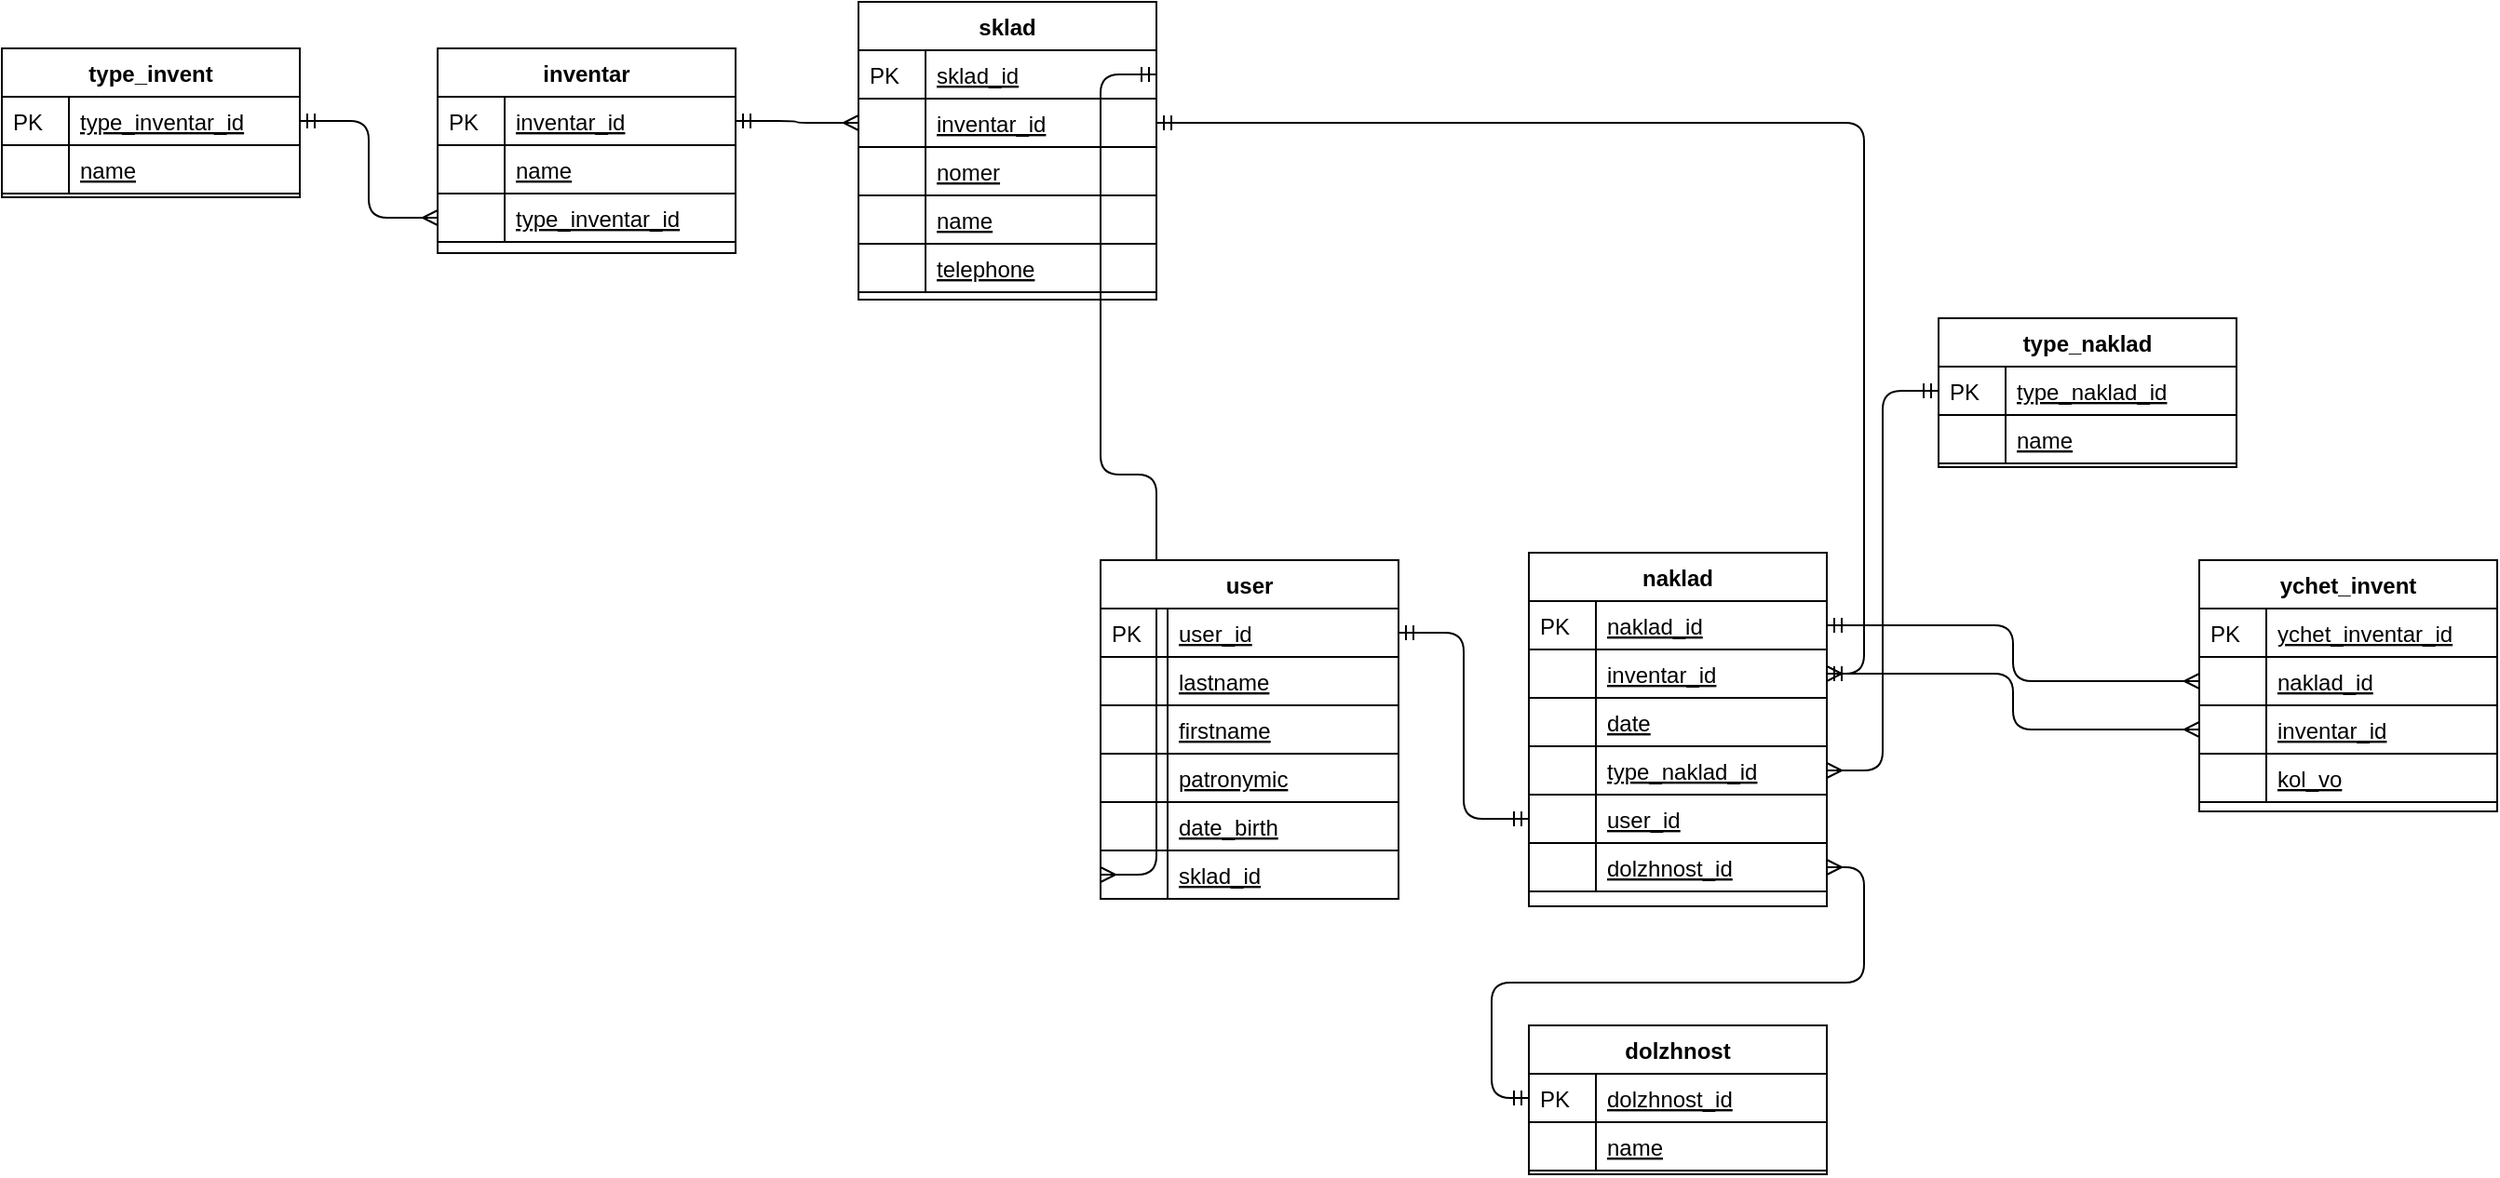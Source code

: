 <mxfile version="13.1.14" type="device"><diagram id="C5RBs43oDa-KdzZeNtuy" name="Page-1"><mxGraphModel dx="1422" dy="764" grid="1" gridSize="10" guides="1" tooltips="1" connect="1" arrows="1" fold="1" page="1" pageScale="1" pageWidth="827" pageHeight="1169" math="0" shadow="0"><root><mxCell id="WIyWlLk6GJQsqaUBKTNV-0"/><mxCell id="WIyWlLk6GJQsqaUBKTNV-1" parent="WIyWlLk6GJQsqaUBKTNV-0"/><mxCell id="49YVZ25wF4_8VZ5tIZLK-187" value="" style="edgeStyle=entityRelationEdgeStyle;fontSize=12;html=1;endArrow=ERmany;startArrow=ERmandOne;exitX=1;exitY=0.5;exitDx=0;exitDy=0;entryX=0;entryY=0.5;entryDx=0;entryDy=0;endFill=0;" edge="1" parent="WIyWlLk6GJQsqaUBKTNV-1" source="49YVZ25wF4_8VZ5tIZLK-17" target="49YVZ25wF4_8VZ5tIZLK-98"><mxGeometry width="100" height="100" relative="1" as="geometry"><mxPoint x="534" y="221" as="sourcePoint"/><mxPoint x="430" y="420" as="targetPoint"/></mxGeometry></mxCell><mxCell id="49YVZ25wF4_8VZ5tIZLK-188" style="edgeStyle=orthogonalEdgeStyle;rounded=1;orthogonalLoop=1;jettySize=auto;html=1;entryX=0;entryY=0.5;entryDx=0;entryDy=0;endArrow=ERmany;endFill=0;startArrow=ERmandOne;startFill=0;" edge="1" parent="WIyWlLk6GJQsqaUBKTNV-1" source="49YVZ25wF4_8VZ5tIZLK-46" target="49YVZ25wF4_8VZ5tIZLK-33"><mxGeometry relative="1" as="geometry"><mxPoint x="360" y="290" as="targetPoint"/></mxGeometry></mxCell><mxCell id="49YVZ25wF4_8VZ5tIZLK-16" value="sklad" style="swimlane;fontStyle=1;childLayout=stackLayout;horizontal=1;startSize=26;horizontalStack=0;resizeParent=1;resizeLast=0;collapsible=1;marginBottom=0;rounded=0;shadow=0;strokeWidth=1;" vertex="1" parent="WIyWlLk6GJQsqaUBKTNV-1"><mxGeometry x="480" y="150" width="160" height="160" as="geometry"><mxRectangle x="20" y="80" width="160" height="26" as="alternateBounds"/></mxGeometry></mxCell><mxCell id="49YVZ25wF4_8VZ5tIZLK-17" value="sklad_id" style="shape=partialRectangle;top=0;left=0;right=0;bottom=1;align=left;verticalAlign=top;fillColor=none;spacingLeft=40;spacingRight=4;overflow=hidden;rotatable=0;points=[[0,0.5],[1,0.5]];portConstraint=eastwest;dropTarget=0;rounded=0;shadow=0;strokeWidth=1;fontStyle=4" vertex="1" parent="49YVZ25wF4_8VZ5tIZLK-16"><mxGeometry y="26" width="160" height="26" as="geometry"/></mxCell><mxCell id="49YVZ25wF4_8VZ5tIZLK-18" value="PK" style="shape=partialRectangle;top=0;left=0;bottom=0;fillColor=none;align=left;verticalAlign=top;spacingLeft=4;spacingRight=4;overflow=hidden;rotatable=0;points=[];portConstraint=eastwest;part=1;" vertex="1" connectable="0" parent="49YVZ25wF4_8VZ5tIZLK-17"><mxGeometry width="36" height="26" as="geometry"/></mxCell><mxCell id="49YVZ25wF4_8VZ5tIZLK-33" value="inventar_id" style="shape=partialRectangle;top=0;left=0;right=0;bottom=1;align=left;verticalAlign=top;fillColor=none;spacingLeft=40;spacingRight=4;overflow=hidden;rotatable=0;points=[[0,0.5],[1,0.5]];portConstraint=eastwest;dropTarget=0;rounded=0;shadow=0;strokeWidth=1;fontStyle=4" vertex="1" parent="49YVZ25wF4_8VZ5tIZLK-16"><mxGeometry y="52" width="160" height="26" as="geometry"/></mxCell><mxCell id="49YVZ25wF4_8VZ5tIZLK-34" value="" style="shape=partialRectangle;top=0;left=0;bottom=0;fillColor=none;align=left;verticalAlign=top;spacingLeft=4;spacingRight=4;overflow=hidden;rotatable=0;points=[];portConstraint=eastwest;part=1;" vertex="1" connectable="0" parent="49YVZ25wF4_8VZ5tIZLK-33"><mxGeometry width="36" height="26" as="geometry"/></mxCell><mxCell id="49YVZ25wF4_8VZ5tIZLK-35" value="nomer" style="shape=partialRectangle;top=0;left=0;right=0;bottom=1;align=left;verticalAlign=top;fillColor=none;spacingLeft=40;spacingRight=4;overflow=hidden;rotatable=0;points=[[0,0.5],[1,0.5]];portConstraint=eastwest;dropTarget=0;rounded=0;shadow=0;strokeWidth=1;fontStyle=4" vertex="1" parent="49YVZ25wF4_8VZ5tIZLK-16"><mxGeometry y="78" width="160" height="26" as="geometry"/></mxCell><mxCell id="49YVZ25wF4_8VZ5tIZLK-36" value="" style="shape=partialRectangle;top=0;left=0;bottom=0;fillColor=none;align=left;verticalAlign=top;spacingLeft=4;spacingRight=4;overflow=hidden;rotatable=0;points=[];portConstraint=eastwest;part=1;" vertex="1" connectable="0" parent="49YVZ25wF4_8VZ5tIZLK-35"><mxGeometry width="36" height="26" as="geometry"/></mxCell><mxCell id="49YVZ25wF4_8VZ5tIZLK-37" value="name" style="shape=partialRectangle;top=0;left=0;right=0;bottom=1;align=left;verticalAlign=top;fillColor=none;spacingLeft=40;spacingRight=4;overflow=hidden;rotatable=0;points=[[0,0.5],[1,0.5]];portConstraint=eastwest;dropTarget=0;rounded=0;shadow=0;strokeWidth=1;fontStyle=4" vertex="1" parent="49YVZ25wF4_8VZ5tIZLK-16"><mxGeometry y="104" width="160" height="26" as="geometry"/></mxCell><mxCell id="49YVZ25wF4_8VZ5tIZLK-38" value="" style="shape=partialRectangle;top=0;left=0;bottom=0;fillColor=none;align=left;verticalAlign=top;spacingLeft=4;spacingRight=4;overflow=hidden;rotatable=0;points=[];portConstraint=eastwest;part=1;" vertex="1" connectable="0" parent="49YVZ25wF4_8VZ5tIZLK-37"><mxGeometry width="36" height="26" as="geometry"/></mxCell><mxCell id="49YVZ25wF4_8VZ5tIZLK-39" value="telephone" style="shape=partialRectangle;top=0;left=0;right=0;bottom=1;align=left;verticalAlign=top;fillColor=none;spacingLeft=40;spacingRight=4;overflow=hidden;rotatable=0;points=[[0,0.5],[1,0.5]];portConstraint=eastwest;dropTarget=0;rounded=0;shadow=0;strokeWidth=1;fontStyle=4" vertex="1" parent="49YVZ25wF4_8VZ5tIZLK-16"><mxGeometry y="130" width="160" height="26" as="geometry"/></mxCell><mxCell id="49YVZ25wF4_8VZ5tIZLK-40" value="" style="shape=partialRectangle;top=0;left=0;bottom=0;fillColor=none;align=left;verticalAlign=top;spacingLeft=4;spacingRight=4;overflow=hidden;rotatable=0;points=[];portConstraint=eastwest;part=1;" vertex="1" connectable="0" parent="49YVZ25wF4_8VZ5tIZLK-39"><mxGeometry width="36" height="26" as="geometry"/></mxCell><mxCell id="49YVZ25wF4_8VZ5tIZLK-86" value="user" style="swimlane;fontStyle=1;childLayout=stackLayout;horizontal=1;startSize=26;horizontalStack=0;resizeParent=1;resizeLast=0;collapsible=1;marginBottom=0;rounded=0;shadow=0;strokeWidth=1;" vertex="1" parent="WIyWlLk6GJQsqaUBKTNV-1"><mxGeometry x="610" y="450" width="160" height="182" as="geometry"><mxRectangle x="20" y="80" width="160" height="26" as="alternateBounds"/></mxGeometry></mxCell><mxCell id="49YVZ25wF4_8VZ5tIZLK-87" value="user_id" style="shape=partialRectangle;top=0;left=0;right=0;bottom=1;align=left;verticalAlign=top;fillColor=none;spacingLeft=40;spacingRight=4;overflow=hidden;rotatable=0;points=[[0,0.5],[1,0.5]];portConstraint=eastwest;dropTarget=0;rounded=0;shadow=0;strokeWidth=1;fontStyle=4" vertex="1" parent="49YVZ25wF4_8VZ5tIZLK-86"><mxGeometry y="26" width="160" height="26" as="geometry"/></mxCell><mxCell id="49YVZ25wF4_8VZ5tIZLK-88" value="PK" style="shape=partialRectangle;top=0;left=0;bottom=0;fillColor=none;align=left;verticalAlign=top;spacingLeft=4;spacingRight=4;overflow=hidden;rotatable=0;points=[];portConstraint=eastwest;part=1;" vertex="1" connectable="0" parent="49YVZ25wF4_8VZ5tIZLK-87"><mxGeometry width="36" height="26" as="geometry"/></mxCell><mxCell id="49YVZ25wF4_8VZ5tIZLK-89" value="lastname" style="shape=partialRectangle;top=0;left=0;right=0;bottom=1;align=left;verticalAlign=top;fillColor=none;spacingLeft=40;spacingRight=4;overflow=hidden;rotatable=0;points=[[0,0.5],[1,0.5]];portConstraint=eastwest;dropTarget=0;rounded=0;shadow=0;strokeWidth=1;fontStyle=4" vertex="1" parent="49YVZ25wF4_8VZ5tIZLK-86"><mxGeometry y="52" width="160" height="26" as="geometry"/></mxCell><mxCell id="49YVZ25wF4_8VZ5tIZLK-90" value="" style="shape=partialRectangle;top=0;left=0;bottom=0;fillColor=none;align=left;verticalAlign=top;spacingLeft=4;spacingRight=4;overflow=hidden;rotatable=0;points=[];portConstraint=eastwest;part=1;" vertex="1" connectable="0" parent="49YVZ25wF4_8VZ5tIZLK-89"><mxGeometry width="36" height="26" as="geometry"/></mxCell><mxCell id="49YVZ25wF4_8VZ5tIZLK-91" value="firstname" style="shape=partialRectangle;top=0;left=0;right=0;bottom=1;align=left;verticalAlign=top;fillColor=none;spacingLeft=40;spacingRight=4;overflow=hidden;rotatable=0;points=[[0,0.5],[1,0.5]];portConstraint=eastwest;dropTarget=0;rounded=0;shadow=0;strokeWidth=1;fontStyle=4" vertex="1" parent="49YVZ25wF4_8VZ5tIZLK-86"><mxGeometry y="78" width="160" height="26" as="geometry"/></mxCell><mxCell id="49YVZ25wF4_8VZ5tIZLK-92" value="" style="shape=partialRectangle;top=0;left=0;bottom=0;fillColor=none;align=left;verticalAlign=top;spacingLeft=4;spacingRight=4;overflow=hidden;rotatable=0;points=[];portConstraint=eastwest;part=1;" vertex="1" connectable="0" parent="49YVZ25wF4_8VZ5tIZLK-91"><mxGeometry width="36" height="26" as="geometry"/></mxCell><mxCell id="49YVZ25wF4_8VZ5tIZLK-93" value="patronymic" style="shape=partialRectangle;top=0;left=0;right=0;bottom=1;align=left;verticalAlign=top;fillColor=none;spacingLeft=40;spacingRight=4;overflow=hidden;rotatable=0;points=[[0,0.5],[1,0.5]];portConstraint=eastwest;dropTarget=0;rounded=0;shadow=0;strokeWidth=1;fontStyle=4" vertex="1" parent="49YVZ25wF4_8VZ5tIZLK-86"><mxGeometry y="104" width="160" height="26" as="geometry"/></mxCell><mxCell id="49YVZ25wF4_8VZ5tIZLK-94" value="" style="shape=partialRectangle;top=0;left=0;bottom=0;fillColor=none;align=left;verticalAlign=top;spacingLeft=4;spacingRight=4;overflow=hidden;rotatable=0;points=[];portConstraint=eastwest;part=1;" vertex="1" connectable="0" parent="49YVZ25wF4_8VZ5tIZLK-93"><mxGeometry width="36" height="26" as="geometry"/></mxCell><mxCell id="49YVZ25wF4_8VZ5tIZLK-95" value="date_birth" style="shape=partialRectangle;top=0;left=0;right=0;bottom=1;align=left;verticalAlign=top;fillColor=none;spacingLeft=40;spacingRight=4;overflow=hidden;rotatable=0;points=[[0,0.5],[1,0.5]];portConstraint=eastwest;dropTarget=0;rounded=0;shadow=0;strokeWidth=1;fontStyle=4" vertex="1" parent="49YVZ25wF4_8VZ5tIZLK-86"><mxGeometry y="130" width="160" height="26" as="geometry"/></mxCell><mxCell id="49YVZ25wF4_8VZ5tIZLK-96" value="" style="shape=partialRectangle;top=0;left=0;bottom=0;fillColor=none;align=left;verticalAlign=top;spacingLeft=4;spacingRight=4;overflow=hidden;rotatable=0;points=[];portConstraint=eastwest;part=1;" vertex="1" connectable="0" parent="49YVZ25wF4_8VZ5tIZLK-95"><mxGeometry width="36" height="26" as="geometry"/></mxCell><mxCell id="49YVZ25wF4_8VZ5tIZLK-98" value="sklad_id" style="shape=partialRectangle;top=0;left=0;right=0;bottom=1;align=left;verticalAlign=top;fillColor=none;spacingLeft=40;spacingRight=4;overflow=hidden;rotatable=0;points=[[0,0.5],[1,0.5]];portConstraint=eastwest;dropTarget=0;rounded=0;shadow=0;strokeWidth=1;fontStyle=4" vertex="1" parent="49YVZ25wF4_8VZ5tIZLK-86"><mxGeometry y="156" width="160" height="26" as="geometry"/></mxCell><mxCell id="49YVZ25wF4_8VZ5tIZLK-99" value="" style="shape=partialRectangle;top=0;left=0;bottom=0;fillColor=none;align=left;verticalAlign=top;spacingLeft=4;spacingRight=4;overflow=hidden;rotatable=0;points=[];portConstraint=eastwest;part=1;" vertex="1" connectable="0" parent="49YVZ25wF4_8VZ5tIZLK-98"><mxGeometry width="36" height="26" as="geometry"/></mxCell><mxCell id="49YVZ25wF4_8VZ5tIZLK-45" value="inventar" style="swimlane;fontStyle=1;childLayout=stackLayout;horizontal=1;startSize=26;horizontalStack=0;resizeParent=1;resizeLast=0;collapsible=1;marginBottom=0;rounded=0;shadow=0;strokeWidth=1;" vertex="1" parent="WIyWlLk6GJQsqaUBKTNV-1"><mxGeometry x="254" y="175" width="160" height="110" as="geometry"><mxRectangle x="20" y="80" width="160" height="26" as="alternateBounds"/></mxGeometry></mxCell><mxCell id="49YVZ25wF4_8VZ5tIZLK-46" value="inventar_id" style="shape=partialRectangle;top=0;left=0;right=0;bottom=1;align=left;verticalAlign=top;fillColor=none;spacingLeft=40;spacingRight=4;overflow=hidden;rotatable=0;points=[[0,0.5],[1,0.5]];portConstraint=eastwest;dropTarget=0;rounded=0;shadow=0;strokeWidth=1;fontStyle=4" vertex="1" parent="49YVZ25wF4_8VZ5tIZLK-45"><mxGeometry y="26" width="160" height="26" as="geometry"/></mxCell><mxCell id="49YVZ25wF4_8VZ5tIZLK-47" value="PK" style="shape=partialRectangle;top=0;left=0;bottom=0;fillColor=none;align=left;verticalAlign=top;spacingLeft=4;spacingRight=4;overflow=hidden;rotatable=0;points=[];portConstraint=eastwest;part=1;" vertex="1" connectable="0" parent="49YVZ25wF4_8VZ5tIZLK-46"><mxGeometry width="36" height="26" as="geometry"/></mxCell><mxCell id="49YVZ25wF4_8VZ5tIZLK-48" value="name" style="shape=partialRectangle;top=0;left=0;right=0;bottom=1;align=left;verticalAlign=top;fillColor=none;spacingLeft=40;spacingRight=4;overflow=hidden;rotatable=0;points=[[0,0.5],[1,0.5]];portConstraint=eastwest;dropTarget=0;rounded=0;shadow=0;strokeWidth=1;fontStyle=4" vertex="1" parent="49YVZ25wF4_8VZ5tIZLK-45"><mxGeometry y="52" width="160" height="26" as="geometry"/></mxCell><mxCell id="49YVZ25wF4_8VZ5tIZLK-49" value="" style="shape=partialRectangle;top=0;left=0;bottom=0;fillColor=none;align=left;verticalAlign=top;spacingLeft=4;spacingRight=4;overflow=hidden;rotatable=0;points=[];portConstraint=eastwest;part=1;" vertex="1" connectable="0" parent="49YVZ25wF4_8VZ5tIZLK-48"><mxGeometry width="36" height="26" as="geometry"/></mxCell><mxCell id="49YVZ25wF4_8VZ5tIZLK-50" value="type_inventar_id" style="shape=partialRectangle;top=0;left=0;right=0;bottom=1;align=left;verticalAlign=top;fillColor=none;spacingLeft=40;spacingRight=4;overflow=hidden;rotatable=0;points=[[0,0.5],[1,0.5]];portConstraint=eastwest;dropTarget=0;rounded=0;shadow=0;strokeWidth=1;fontStyle=4" vertex="1" parent="49YVZ25wF4_8VZ5tIZLK-45"><mxGeometry y="78" width="160" height="26" as="geometry"/></mxCell><mxCell id="49YVZ25wF4_8VZ5tIZLK-51" value="" style="shape=partialRectangle;top=0;left=0;bottom=0;fillColor=none;align=left;verticalAlign=top;spacingLeft=4;spacingRight=4;overflow=hidden;rotatable=0;points=[];portConstraint=eastwest;part=1;" vertex="1" connectable="0" parent="49YVZ25wF4_8VZ5tIZLK-50"><mxGeometry width="36" height="26" as="geometry"/></mxCell><mxCell id="49YVZ25wF4_8VZ5tIZLK-173" value="type_invent" style="swimlane;fontStyle=1;childLayout=stackLayout;horizontal=1;startSize=26;horizontalStack=0;resizeParent=1;resizeLast=0;collapsible=1;marginBottom=0;rounded=0;shadow=0;strokeWidth=1;" vertex="1" parent="WIyWlLk6GJQsqaUBKTNV-1"><mxGeometry x="20" y="175" width="160" height="80" as="geometry"><mxRectangle x="20" y="80" width="160" height="26" as="alternateBounds"/></mxGeometry></mxCell><mxCell id="49YVZ25wF4_8VZ5tIZLK-174" value="type_inventar_id" style="shape=partialRectangle;top=0;left=0;right=0;bottom=1;align=left;verticalAlign=top;fillColor=none;spacingLeft=40;spacingRight=4;overflow=hidden;rotatable=0;points=[[0,0.5],[1,0.5]];portConstraint=eastwest;dropTarget=0;rounded=0;shadow=0;strokeWidth=1;fontStyle=4" vertex="1" parent="49YVZ25wF4_8VZ5tIZLK-173"><mxGeometry y="26" width="160" height="26" as="geometry"/></mxCell><mxCell id="49YVZ25wF4_8VZ5tIZLK-175" value="PK" style="shape=partialRectangle;top=0;left=0;bottom=0;fillColor=none;align=left;verticalAlign=top;spacingLeft=4;spacingRight=4;overflow=hidden;rotatable=0;points=[];portConstraint=eastwest;part=1;" vertex="1" connectable="0" parent="49YVZ25wF4_8VZ5tIZLK-174"><mxGeometry width="36" height="26" as="geometry"/></mxCell><mxCell id="49YVZ25wF4_8VZ5tIZLK-176" value="name" style="shape=partialRectangle;top=0;left=0;right=0;bottom=1;align=left;verticalAlign=top;fillColor=none;spacingLeft=40;spacingRight=4;overflow=hidden;rotatable=0;points=[[0,0.5],[1,0.5]];portConstraint=eastwest;dropTarget=0;rounded=0;shadow=0;strokeWidth=1;fontStyle=4" vertex="1" parent="49YVZ25wF4_8VZ5tIZLK-173"><mxGeometry y="52" width="160" height="26" as="geometry"/></mxCell><mxCell id="49YVZ25wF4_8VZ5tIZLK-177" value="" style="shape=partialRectangle;top=0;left=0;bottom=0;fillColor=none;align=left;verticalAlign=top;spacingLeft=4;spacingRight=4;overflow=hidden;rotatable=0;points=[];portConstraint=eastwest;part=1;" vertex="1" connectable="0" parent="49YVZ25wF4_8VZ5tIZLK-176"><mxGeometry width="36" height="26" as="geometry"/></mxCell><mxCell id="49YVZ25wF4_8VZ5tIZLK-191" style="edgeStyle=orthogonalEdgeStyle;rounded=1;orthogonalLoop=1;jettySize=auto;html=1;exitX=1;exitY=0.5;exitDx=0;exitDy=0;entryX=0;entryY=0.5;entryDx=0;entryDy=0;startArrow=ERmandOne;startFill=0;endArrow=ERmany;endFill=0;" edge="1" parent="WIyWlLk6GJQsqaUBKTNV-1" source="49YVZ25wF4_8VZ5tIZLK-174" target="49YVZ25wF4_8VZ5tIZLK-50"><mxGeometry relative="1" as="geometry"/></mxCell><mxCell id="49YVZ25wF4_8VZ5tIZLK-126" value="naklad" style="swimlane;fontStyle=1;childLayout=stackLayout;horizontal=1;startSize=26;horizontalStack=0;resizeParent=1;resizeLast=0;collapsible=1;marginBottom=0;rounded=0;shadow=0;strokeWidth=1;" vertex="1" parent="WIyWlLk6GJQsqaUBKTNV-1"><mxGeometry x="840" y="446" width="160" height="190" as="geometry"><mxRectangle x="20" y="80" width="160" height="26" as="alternateBounds"/></mxGeometry></mxCell><mxCell id="49YVZ25wF4_8VZ5tIZLK-127" value="naklad_id" style="shape=partialRectangle;top=0;left=0;right=0;bottom=1;align=left;verticalAlign=top;fillColor=none;spacingLeft=40;spacingRight=4;overflow=hidden;rotatable=0;points=[[0,0.5],[1,0.5]];portConstraint=eastwest;dropTarget=0;rounded=0;shadow=0;strokeWidth=1;fontStyle=4" vertex="1" parent="49YVZ25wF4_8VZ5tIZLK-126"><mxGeometry y="26" width="160" height="26" as="geometry"/></mxCell><mxCell id="49YVZ25wF4_8VZ5tIZLK-128" value="PK" style="shape=partialRectangle;top=0;left=0;bottom=0;fillColor=none;align=left;verticalAlign=top;spacingLeft=4;spacingRight=4;overflow=hidden;rotatable=0;points=[];portConstraint=eastwest;part=1;" vertex="1" connectable="0" parent="49YVZ25wF4_8VZ5tIZLK-127"><mxGeometry width="36" height="26" as="geometry"/></mxCell><mxCell id="49YVZ25wF4_8VZ5tIZLK-129" value="inventar_id" style="shape=partialRectangle;top=0;left=0;right=0;bottom=1;align=left;verticalAlign=top;fillColor=none;spacingLeft=40;spacingRight=4;overflow=hidden;rotatable=0;points=[[0,0.5],[1,0.5]];portConstraint=eastwest;dropTarget=0;rounded=0;shadow=0;strokeWidth=1;fontStyle=4" vertex="1" parent="49YVZ25wF4_8VZ5tIZLK-126"><mxGeometry y="52" width="160" height="26" as="geometry"/></mxCell><mxCell id="49YVZ25wF4_8VZ5tIZLK-130" value="" style="shape=partialRectangle;top=0;left=0;bottom=0;fillColor=none;align=left;verticalAlign=top;spacingLeft=4;spacingRight=4;overflow=hidden;rotatable=0;points=[];portConstraint=eastwest;part=1;" vertex="1" connectable="0" parent="49YVZ25wF4_8VZ5tIZLK-129"><mxGeometry width="36" height="26" as="geometry"/></mxCell><mxCell id="49YVZ25wF4_8VZ5tIZLK-131" value="date" style="shape=partialRectangle;top=0;left=0;right=0;bottom=1;align=left;verticalAlign=top;fillColor=none;spacingLeft=40;spacingRight=4;overflow=hidden;rotatable=0;points=[[0,0.5],[1,0.5]];portConstraint=eastwest;dropTarget=0;rounded=0;shadow=0;strokeWidth=1;fontStyle=4" vertex="1" parent="49YVZ25wF4_8VZ5tIZLK-126"><mxGeometry y="78" width="160" height="26" as="geometry"/></mxCell><mxCell id="49YVZ25wF4_8VZ5tIZLK-132" value="" style="shape=partialRectangle;top=0;left=0;bottom=0;fillColor=none;align=left;verticalAlign=top;spacingLeft=4;spacingRight=4;overflow=hidden;rotatable=0;points=[];portConstraint=eastwest;part=1;" vertex="1" connectable="0" parent="49YVZ25wF4_8VZ5tIZLK-131"><mxGeometry width="36" height="26" as="geometry"/></mxCell><mxCell id="49YVZ25wF4_8VZ5tIZLK-133" value="type_naklad_id" style="shape=partialRectangle;top=0;left=0;right=0;bottom=1;align=left;verticalAlign=top;fillColor=none;spacingLeft=40;spacingRight=4;overflow=hidden;rotatable=0;points=[[0,0.5],[1,0.5]];portConstraint=eastwest;dropTarget=0;rounded=0;shadow=0;strokeWidth=1;fontStyle=4" vertex="1" parent="49YVZ25wF4_8VZ5tIZLK-126"><mxGeometry y="104" width="160" height="26" as="geometry"/></mxCell><mxCell id="49YVZ25wF4_8VZ5tIZLK-134" value="" style="shape=partialRectangle;top=0;left=0;bottom=0;fillColor=none;align=left;verticalAlign=top;spacingLeft=4;spacingRight=4;overflow=hidden;rotatable=0;points=[];portConstraint=eastwest;part=1;" vertex="1" connectable="0" parent="49YVZ25wF4_8VZ5tIZLK-133"><mxGeometry width="36" height="26" as="geometry"/></mxCell><mxCell id="49YVZ25wF4_8VZ5tIZLK-135" value="user_id" style="shape=partialRectangle;top=0;left=0;right=0;bottom=1;align=left;verticalAlign=top;fillColor=none;spacingLeft=40;spacingRight=4;overflow=hidden;rotatable=0;points=[[0,0.5],[1,0.5]];portConstraint=eastwest;dropTarget=0;rounded=0;shadow=0;strokeWidth=1;fontStyle=4" vertex="1" parent="49YVZ25wF4_8VZ5tIZLK-126"><mxGeometry y="130" width="160" height="26" as="geometry"/></mxCell><mxCell id="49YVZ25wF4_8VZ5tIZLK-136" value="" style="shape=partialRectangle;top=0;left=0;bottom=0;fillColor=none;align=left;verticalAlign=top;spacingLeft=4;spacingRight=4;overflow=hidden;rotatable=0;points=[];portConstraint=eastwest;part=1;" vertex="1" connectable="0" parent="49YVZ25wF4_8VZ5tIZLK-135"><mxGeometry width="36" height="26" as="geometry"/></mxCell><mxCell id="49YVZ25wF4_8VZ5tIZLK-137" value="dolzhnost_id" style="shape=partialRectangle;top=0;left=0;right=0;bottom=1;align=left;verticalAlign=top;fillColor=none;spacingLeft=40;spacingRight=4;overflow=hidden;rotatable=0;points=[[0,0.5],[1,0.5]];portConstraint=eastwest;dropTarget=0;rounded=0;shadow=0;strokeWidth=1;fontStyle=4" vertex="1" parent="49YVZ25wF4_8VZ5tIZLK-126"><mxGeometry y="156" width="160" height="26" as="geometry"/></mxCell><mxCell id="49YVZ25wF4_8VZ5tIZLK-138" value="" style="shape=partialRectangle;top=0;left=0;bottom=0;fillColor=none;align=left;verticalAlign=top;spacingLeft=4;spacingRight=4;overflow=hidden;rotatable=0;points=[];portConstraint=eastwest;part=1;" vertex="1" connectable="0" parent="49YVZ25wF4_8VZ5tIZLK-137"><mxGeometry width="36" height="26" as="geometry"/></mxCell><mxCell id="49YVZ25wF4_8VZ5tIZLK-192" style="edgeStyle=orthogonalEdgeStyle;rounded=1;orthogonalLoop=1;jettySize=auto;html=1;exitX=1;exitY=0.5;exitDx=0;exitDy=0;entryX=0;entryY=0.5;entryDx=0;entryDy=0;startArrow=ERmandOne;startFill=0;endArrow=ERmandOne;endFill=0;" edge="1" parent="WIyWlLk6GJQsqaUBKTNV-1" source="49YVZ25wF4_8VZ5tIZLK-87" target="49YVZ25wF4_8VZ5tIZLK-135"><mxGeometry relative="1" as="geometry"/></mxCell><mxCell id="49YVZ25wF4_8VZ5tIZLK-194" style="edgeStyle=orthogonalEdgeStyle;rounded=1;orthogonalLoop=1;jettySize=auto;html=1;exitX=1;exitY=0.5;exitDx=0;exitDy=0;entryX=0;entryY=0.5;entryDx=0;entryDy=0;startArrow=ERmany;startFill=0;endArrow=ERmandOne;endFill=0;" edge="1" parent="WIyWlLk6GJQsqaUBKTNV-1" source="49YVZ25wF4_8VZ5tIZLK-133" target="49YVZ25wF4_8VZ5tIZLK-103"><mxGeometry relative="1" as="geometry"/></mxCell><mxCell id="49YVZ25wF4_8VZ5tIZLK-102" value="type_naklad" style="swimlane;fontStyle=1;childLayout=stackLayout;horizontal=1;startSize=26;horizontalStack=0;resizeParent=1;resizeLast=0;collapsible=1;marginBottom=0;rounded=0;shadow=0;strokeWidth=1;" vertex="1" parent="WIyWlLk6GJQsqaUBKTNV-1"><mxGeometry x="1060" y="320" width="160" height="80" as="geometry"><mxRectangle x="20" y="80" width="160" height="26" as="alternateBounds"/></mxGeometry></mxCell><mxCell id="49YVZ25wF4_8VZ5tIZLK-103" value="type_naklad_id" style="shape=partialRectangle;top=0;left=0;right=0;bottom=1;align=left;verticalAlign=top;fillColor=none;spacingLeft=40;spacingRight=4;overflow=hidden;rotatable=0;points=[[0,0.5],[1,0.5]];portConstraint=eastwest;dropTarget=0;rounded=0;shadow=0;strokeWidth=1;fontStyle=4" vertex="1" parent="49YVZ25wF4_8VZ5tIZLK-102"><mxGeometry y="26" width="160" height="26" as="geometry"/></mxCell><mxCell id="49YVZ25wF4_8VZ5tIZLK-104" value="PK" style="shape=partialRectangle;top=0;left=0;bottom=0;fillColor=none;align=left;verticalAlign=top;spacingLeft=4;spacingRight=4;overflow=hidden;rotatable=0;points=[];portConstraint=eastwest;part=1;" vertex="1" connectable="0" parent="49YVZ25wF4_8VZ5tIZLK-103"><mxGeometry width="36" height="26" as="geometry"/></mxCell><mxCell id="49YVZ25wF4_8VZ5tIZLK-105" value="name" style="shape=partialRectangle;top=0;left=0;right=0;bottom=1;align=left;verticalAlign=top;fillColor=none;spacingLeft=40;spacingRight=4;overflow=hidden;rotatable=0;points=[[0,0.5],[1,0.5]];portConstraint=eastwest;dropTarget=0;rounded=0;shadow=0;strokeWidth=1;fontStyle=4" vertex="1" parent="49YVZ25wF4_8VZ5tIZLK-102"><mxGeometry y="52" width="160" height="26" as="geometry"/></mxCell><mxCell id="49YVZ25wF4_8VZ5tIZLK-106" value="" style="shape=partialRectangle;top=0;left=0;bottom=0;fillColor=none;align=left;verticalAlign=top;spacingLeft=4;spacingRight=4;overflow=hidden;rotatable=0;points=[];portConstraint=eastwest;part=1;" vertex="1" connectable="0" parent="49YVZ25wF4_8VZ5tIZLK-105"><mxGeometry width="36" height="26" as="geometry"/></mxCell><mxCell id="49YVZ25wF4_8VZ5tIZLK-195" style="edgeStyle=orthogonalEdgeStyle;rounded=1;orthogonalLoop=1;jettySize=auto;html=1;exitX=1;exitY=0.5;exitDx=0;exitDy=0;entryX=1;entryY=0.5;entryDx=0;entryDy=0;startArrow=ERmandOne;startFill=0;endArrow=ERmany;endFill=0;" edge="1" parent="WIyWlLk6GJQsqaUBKTNV-1" source="49YVZ25wF4_8VZ5tIZLK-33" target="49YVZ25wF4_8VZ5tIZLK-129"><mxGeometry relative="1" as="geometry"/></mxCell><mxCell id="49YVZ25wF4_8VZ5tIZLK-56" value="dolzhnost" style="swimlane;fontStyle=1;childLayout=stackLayout;horizontal=1;startSize=26;horizontalStack=0;resizeParent=1;resizeLast=0;collapsible=1;marginBottom=0;rounded=0;shadow=0;strokeWidth=1;" vertex="1" parent="WIyWlLk6GJQsqaUBKTNV-1"><mxGeometry x="840" y="700" width="160" height="80" as="geometry"><mxRectangle x="20" y="80" width="160" height="26" as="alternateBounds"/></mxGeometry></mxCell><mxCell id="49YVZ25wF4_8VZ5tIZLK-57" value="dolzhnost_id" style="shape=partialRectangle;top=0;left=0;right=0;bottom=1;align=left;verticalAlign=top;fillColor=none;spacingLeft=40;spacingRight=4;overflow=hidden;rotatable=0;points=[[0,0.5],[1,0.5]];portConstraint=eastwest;dropTarget=0;rounded=0;shadow=0;strokeWidth=1;fontStyle=4" vertex="1" parent="49YVZ25wF4_8VZ5tIZLK-56"><mxGeometry y="26" width="160" height="26" as="geometry"/></mxCell><mxCell id="49YVZ25wF4_8VZ5tIZLK-58" value="PK" style="shape=partialRectangle;top=0;left=0;bottom=0;fillColor=none;align=left;verticalAlign=top;spacingLeft=4;spacingRight=4;overflow=hidden;rotatable=0;points=[];portConstraint=eastwest;part=1;" vertex="1" connectable="0" parent="49YVZ25wF4_8VZ5tIZLK-57"><mxGeometry width="36" height="26" as="geometry"/></mxCell><mxCell id="49YVZ25wF4_8VZ5tIZLK-59" value="name" style="shape=partialRectangle;top=0;left=0;right=0;bottom=1;align=left;verticalAlign=top;fillColor=none;spacingLeft=40;spacingRight=4;overflow=hidden;rotatable=0;points=[[0,0.5],[1,0.5]];portConstraint=eastwest;dropTarget=0;rounded=0;shadow=0;strokeWidth=1;fontStyle=4" vertex="1" parent="49YVZ25wF4_8VZ5tIZLK-56"><mxGeometry y="52" width="160" height="26" as="geometry"/></mxCell><mxCell id="49YVZ25wF4_8VZ5tIZLK-60" value="" style="shape=partialRectangle;top=0;left=0;bottom=0;fillColor=none;align=left;verticalAlign=top;spacingLeft=4;spacingRight=4;overflow=hidden;rotatable=0;points=[];portConstraint=eastwest;part=1;" vertex="1" connectable="0" parent="49YVZ25wF4_8VZ5tIZLK-59"><mxGeometry width="36" height="26" as="geometry"/></mxCell><mxCell id="49YVZ25wF4_8VZ5tIZLK-197" style="edgeStyle=orthogonalEdgeStyle;rounded=1;orthogonalLoop=1;jettySize=auto;html=1;exitX=0;exitY=0.5;exitDx=0;exitDy=0;entryX=1;entryY=0.5;entryDx=0;entryDy=0;startArrow=ERmandOne;startFill=0;endArrow=ERmany;endFill=0;" edge="1" parent="WIyWlLk6GJQsqaUBKTNV-1" source="49YVZ25wF4_8VZ5tIZLK-57" target="49YVZ25wF4_8VZ5tIZLK-137"><mxGeometry relative="1" as="geometry"/></mxCell><mxCell id="49YVZ25wF4_8VZ5tIZLK-161" value="ychet_invent" style="swimlane;fontStyle=1;childLayout=stackLayout;horizontal=1;startSize=26;horizontalStack=0;resizeParent=1;resizeLast=0;collapsible=1;marginBottom=0;rounded=0;shadow=0;strokeWidth=1;" vertex="1" parent="WIyWlLk6GJQsqaUBKTNV-1"><mxGeometry x="1200" y="450" width="160" height="135" as="geometry"><mxRectangle x="20" y="80" width="160" height="26" as="alternateBounds"/></mxGeometry></mxCell><mxCell id="49YVZ25wF4_8VZ5tIZLK-162" value="ychet_inventar_id" style="shape=partialRectangle;top=0;left=0;right=0;bottom=1;align=left;verticalAlign=top;fillColor=none;spacingLeft=40;spacingRight=4;overflow=hidden;rotatable=0;points=[[0,0.5],[1,0.5]];portConstraint=eastwest;dropTarget=0;rounded=0;shadow=0;strokeWidth=1;fontStyle=4" vertex="1" parent="49YVZ25wF4_8VZ5tIZLK-161"><mxGeometry y="26" width="160" height="26" as="geometry"/></mxCell><mxCell id="49YVZ25wF4_8VZ5tIZLK-163" value="PK" style="shape=partialRectangle;top=0;left=0;bottom=0;fillColor=none;align=left;verticalAlign=top;spacingLeft=4;spacingRight=4;overflow=hidden;rotatable=0;points=[];portConstraint=eastwest;part=1;" vertex="1" connectable="0" parent="49YVZ25wF4_8VZ5tIZLK-162"><mxGeometry width="36" height="26" as="geometry"/></mxCell><mxCell id="49YVZ25wF4_8VZ5tIZLK-164" value="naklad_id" style="shape=partialRectangle;top=0;left=0;right=0;bottom=1;align=left;verticalAlign=top;fillColor=none;spacingLeft=40;spacingRight=4;overflow=hidden;rotatable=0;points=[[0,0.5],[1,0.5]];portConstraint=eastwest;dropTarget=0;rounded=0;shadow=0;strokeWidth=1;fontStyle=4" vertex="1" parent="49YVZ25wF4_8VZ5tIZLK-161"><mxGeometry y="52" width="160" height="26" as="geometry"/></mxCell><mxCell id="49YVZ25wF4_8VZ5tIZLK-165" value="" style="shape=partialRectangle;top=0;left=0;bottom=0;fillColor=none;align=left;verticalAlign=top;spacingLeft=4;spacingRight=4;overflow=hidden;rotatable=0;points=[];portConstraint=eastwest;part=1;" vertex="1" connectable="0" parent="49YVZ25wF4_8VZ5tIZLK-164"><mxGeometry width="36" height="26" as="geometry"/></mxCell><mxCell id="49YVZ25wF4_8VZ5tIZLK-166" value="inventar_id" style="shape=partialRectangle;top=0;left=0;right=0;bottom=1;align=left;verticalAlign=top;fillColor=none;spacingLeft=40;spacingRight=4;overflow=hidden;rotatable=0;points=[[0,0.5],[1,0.5]];portConstraint=eastwest;dropTarget=0;rounded=0;shadow=0;strokeWidth=1;fontStyle=4" vertex="1" parent="49YVZ25wF4_8VZ5tIZLK-161"><mxGeometry y="78" width="160" height="26" as="geometry"/></mxCell><mxCell id="49YVZ25wF4_8VZ5tIZLK-167" value="" style="shape=partialRectangle;top=0;left=0;bottom=0;fillColor=none;align=left;verticalAlign=top;spacingLeft=4;spacingRight=4;overflow=hidden;rotatable=0;points=[];portConstraint=eastwest;part=1;" vertex="1" connectable="0" parent="49YVZ25wF4_8VZ5tIZLK-166"><mxGeometry width="36" height="26" as="geometry"/></mxCell><mxCell id="49YVZ25wF4_8VZ5tIZLK-168" value="kol_vo" style="shape=partialRectangle;top=0;left=0;right=0;bottom=1;align=left;verticalAlign=top;fillColor=none;spacingLeft=40;spacingRight=4;overflow=hidden;rotatable=0;points=[[0,0.5],[1,0.5]];portConstraint=eastwest;dropTarget=0;rounded=0;shadow=0;strokeWidth=1;fontStyle=4" vertex="1" parent="49YVZ25wF4_8VZ5tIZLK-161"><mxGeometry y="104" width="160" height="26" as="geometry"/></mxCell><mxCell id="49YVZ25wF4_8VZ5tIZLK-169" value="" style="shape=partialRectangle;top=0;left=0;bottom=0;fillColor=none;align=left;verticalAlign=top;spacingLeft=4;spacingRight=4;overflow=hidden;rotatable=0;points=[];portConstraint=eastwest;part=1;" vertex="1" connectable="0" parent="49YVZ25wF4_8VZ5tIZLK-168"><mxGeometry width="36" height="26" as="geometry"/></mxCell><mxCell id="49YVZ25wF4_8VZ5tIZLK-199" style="edgeStyle=orthogonalEdgeStyle;rounded=1;orthogonalLoop=1;jettySize=auto;html=1;exitX=1;exitY=0.5;exitDx=0;exitDy=0;entryX=0;entryY=0.5;entryDx=0;entryDy=0;startArrow=ERmandOne;startFill=0;endArrow=ERmany;endFill=0;" edge="1" parent="WIyWlLk6GJQsqaUBKTNV-1" source="49YVZ25wF4_8VZ5tIZLK-127" target="49YVZ25wF4_8VZ5tIZLK-164"><mxGeometry relative="1" as="geometry"/></mxCell><mxCell id="49YVZ25wF4_8VZ5tIZLK-200" style="edgeStyle=orthogonalEdgeStyle;rounded=1;orthogonalLoop=1;jettySize=auto;html=1;exitX=1;exitY=0.5;exitDx=0;exitDy=0;entryX=0;entryY=0.5;entryDx=0;entryDy=0;startArrow=ERmandOne;startFill=0;endArrow=ERmany;endFill=0;" edge="1" parent="WIyWlLk6GJQsqaUBKTNV-1" source="49YVZ25wF4_8VZ5tIZLK-129" target="49YVZ25wF4_8VZ5tIZLK-166"><mxGeometry relative="1" as="geometry"/></mxCell></root></mxGraphModel></diagram></mxfile>